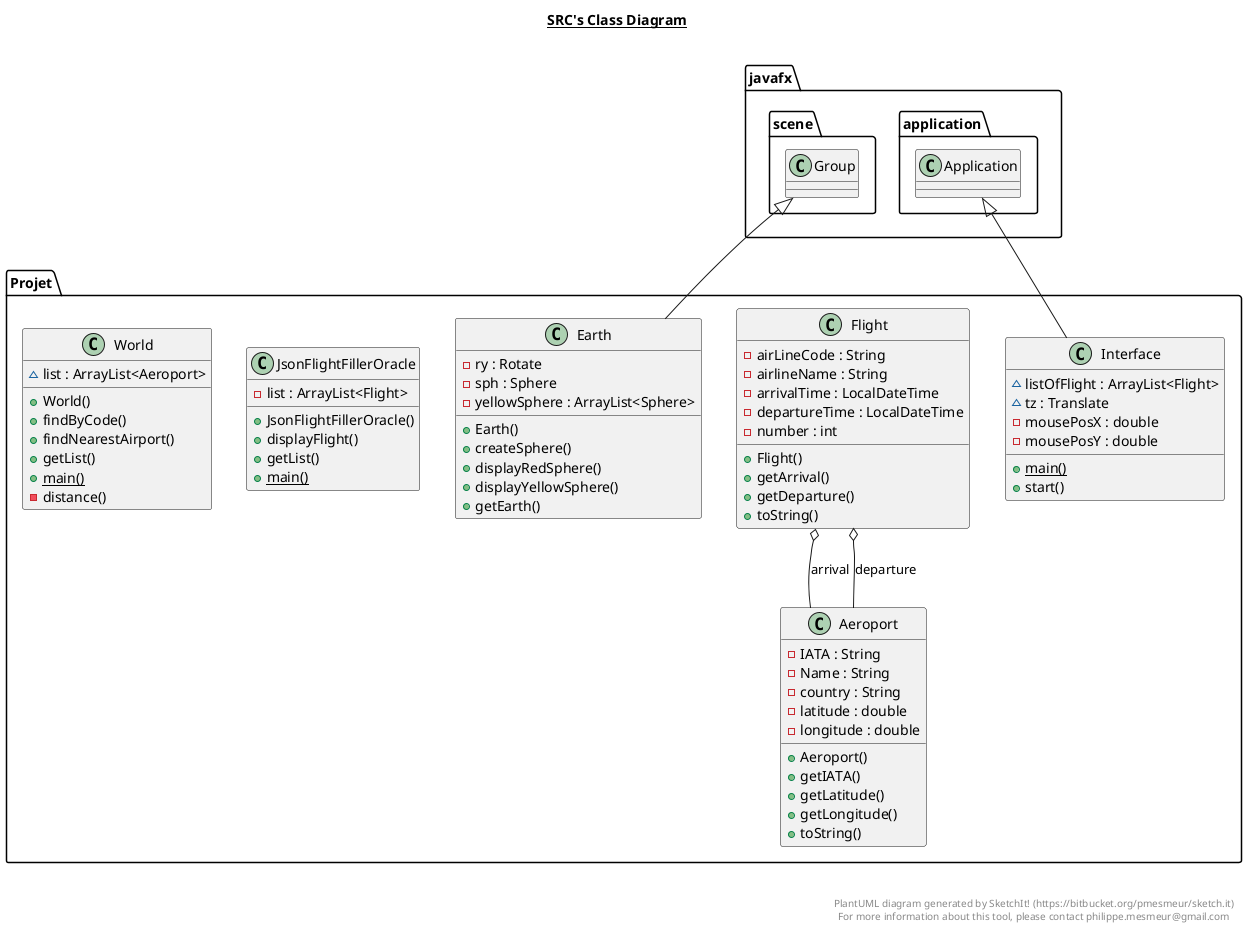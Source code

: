@startuml

title __SRC's Class Diagram__\n

 namespace Projet {
    class Aeroport {
        - IATA : String
        - Name : String
        - country : String
        - latitude : double
        - longitude : double
        + Aeroport()
        + getIATA()
        + getLatitude()
        + getLongitude()
        + toString()
    }
  }
  

  namespace Projet {
    class Earth {
        - ry : Rotate
        - sph : Sphere
        - yellowSphere : ArrayList<Sphere>
        + Earth()
        + createSphere()
        + displayRedSphere()
        + displayYellowSphere()
        + getEarth()
    }
  }
  

  namespace  Projet {
    class Flight {
        - airLineCode : String
        - airlineName : String
        - arrivalTime : LocalDateTime
        - departureTime : LocalDateTime
        - number : int
        + Flight()
        + getArrival()
        + getDeparture()
        + toString()
    }
  }
  

  namespace Projet {
    class Interface {
        ~ listOfFlight : ArrayList<Flight>
        ~ tz : Translate
        - mousePosX : double
        - mousePosY : double
        {static} + main()
        + start()
    }
  }
  

  namespace Projet {
    class JsonFlightFillerOracle {
        - list : ArrayList<Flight>
        + JsonFlightFillerOracle()
        + displayFlight()
        + getList()
        {static} + main()
    }
  }
  

  namespace Projet {
    class World {
        ~ list : ArrayList<Aeroport>
        + World()
        + findByCode()
        + findNearestAirport()
        + getList()
        {static} + main()
        - distance()
    }
  }
  

  Projet.Earth -up-|> javafx.scene.Group
  Projet.Flight o-- Aeroport : arrival
  Projet.Flight o-- Aeroport : departure
  Projet.Interface -up-|> javafx.application.Application


right footer


PlantUML diagram generated by SketchIt! (https://bitbucket.org/pmesmeur/sketch.it)
For more information about this tool, please contact philippe.mesmeur@gmail.com
endfooter

@enduml
